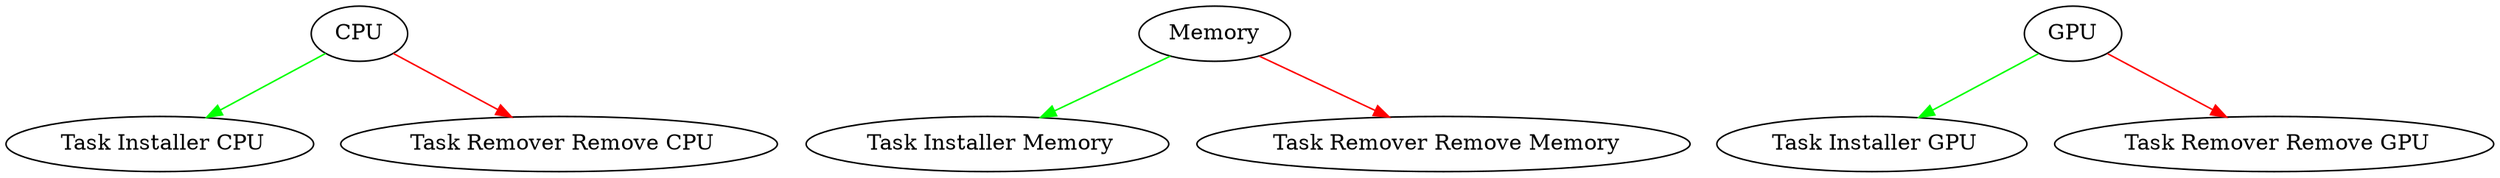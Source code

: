digraph myGraph {
"CPU"->" Task Installer CPU" [color=green];
"CPU"->" Task Remover Remove CPU" [color=red];
"Memory"->" Task Installer Memory" [color=green];
"Memory"->" Task Remover Remove Memory" [color=red];
"GPU"->" Task Installer GPU" [color=green];
"GPU"->" Task Remover Remove GPU" [color=red];
}
